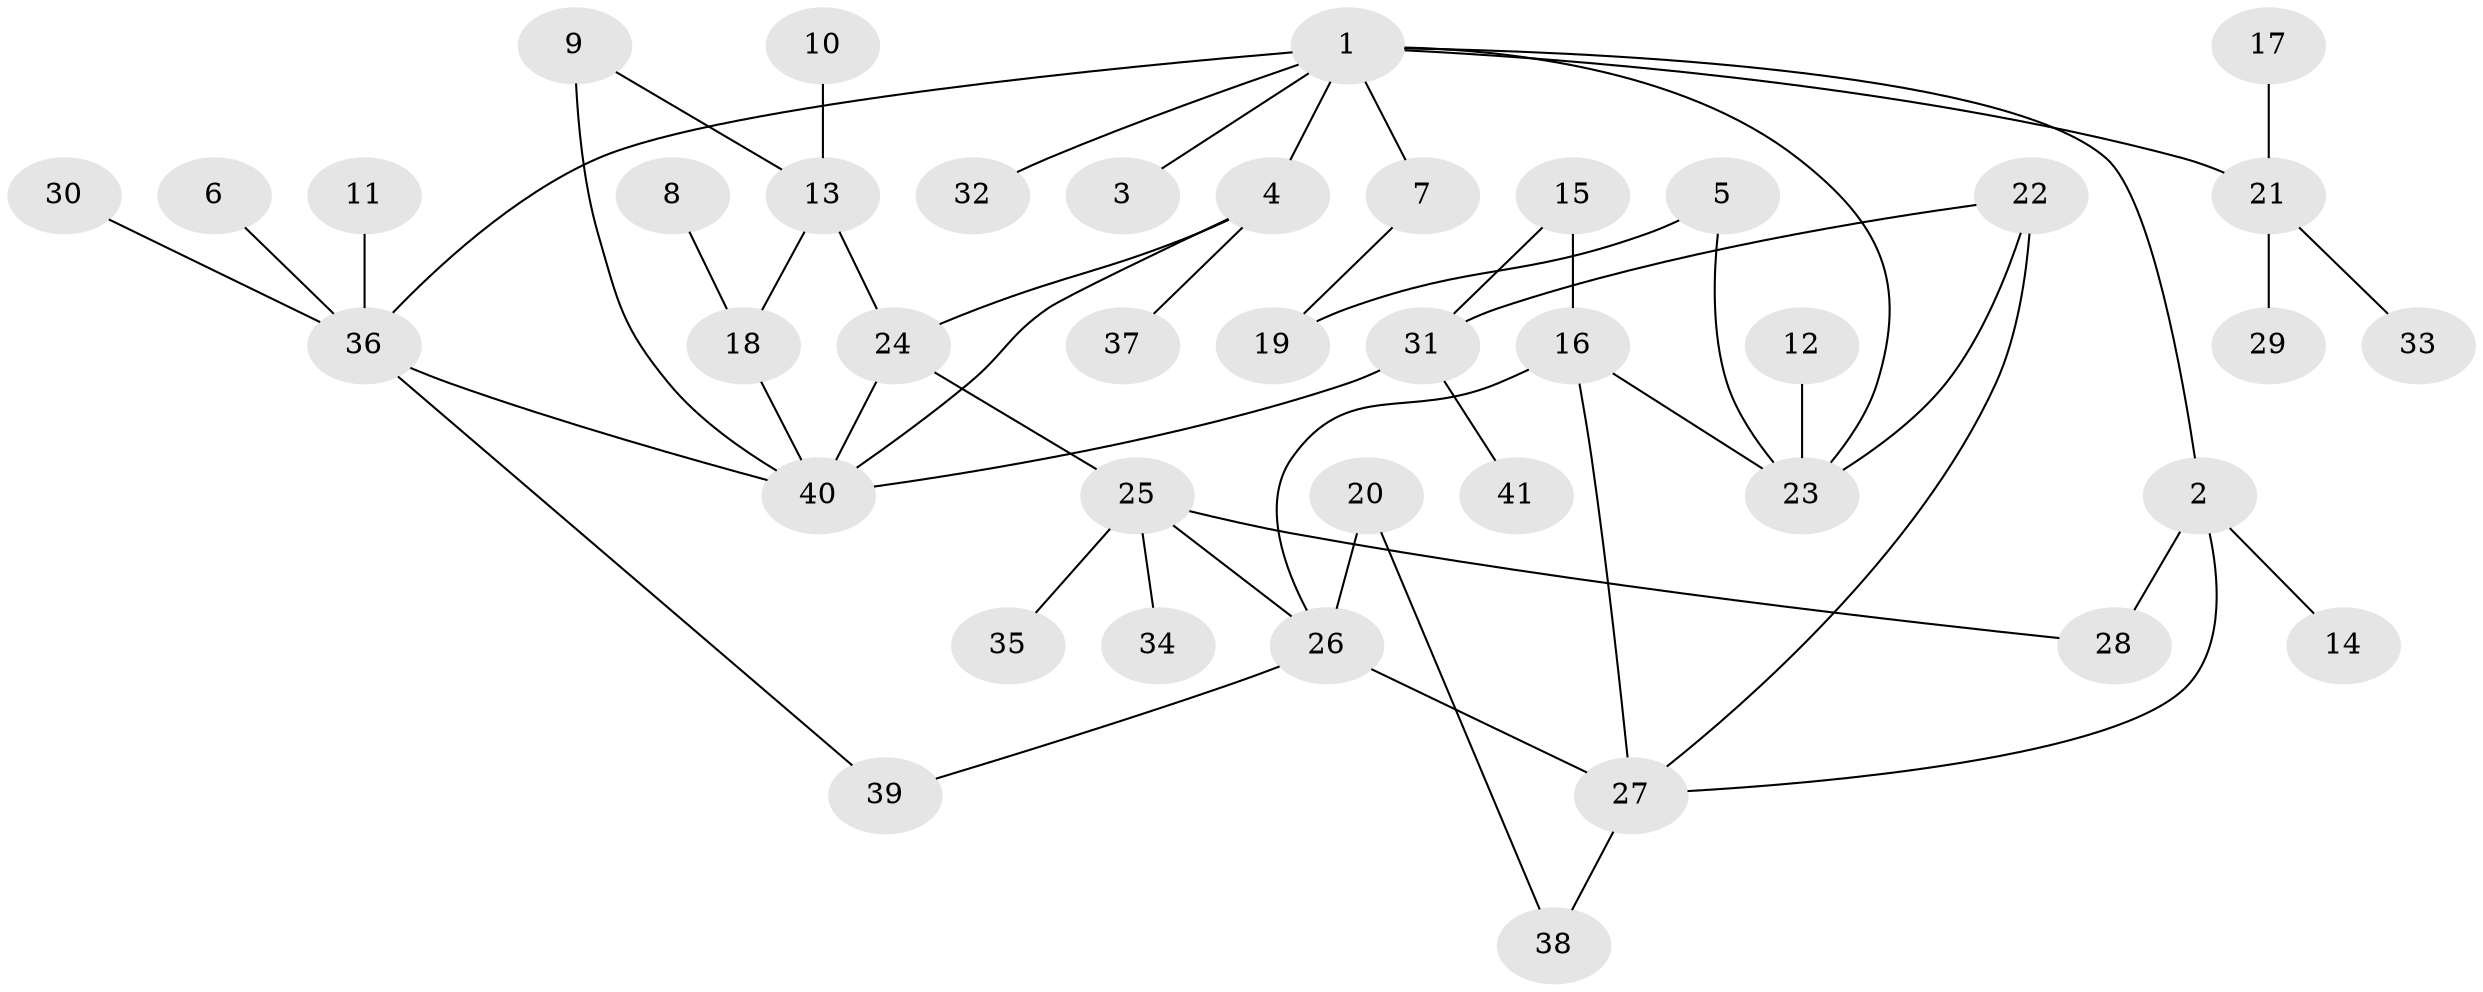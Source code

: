 // original degree distribution, {4: 0.06097560975609756, 5: 0.04878048780487805, 6: 0.036585365853658534, 3: 0.23170731707317074, 1: 0.34146341463414637, 2: 0.2682926829268293, 7: 0.012195121951219513}
// Generated by graph-tools (version 1.1) at 2025/49/03/09/25 03:49:17]
// undirected, 41 vertices, 54 edges
graph export_dot {
graph [start="1"]
  node [color=gray90,style=filled];
  1;
  2;
  3;
  4;
  5;
  6;
  7;
  8;
  9;
  10;
  11;
  12;
  13;
  14;
  15;
  16;
  17;
  18;
  19;
  20;
  21;
  22;
  23;
  24;
  25;
  26;
  27;
  28;
  29;
  30;
  31;
  32;
  33;
  34;
  35;
  36;
  37;
  38;
  39;
  40;
  41;
  1 -- 2 [weight=1.0];
  1 -- 3 [weight=1.0];
  1 -- 4 [weight=1.0];
  1 -- 7 [weight=1.0];
  1 -- 21 [weight=1.0];
  1 -- 23 [weight=1.0];
  1 -- 32 [weight=1.0];
  1 -- 36 [weight=1.0];
  2 -- 14 [weight=1.0];
  2 -- 27 [weight=1.0];
  2 -- 28 [weight=1.0];
  4 -- 24 [weight=1.0];
  4 -- 37 [weight=1.0];
  4 -- 40 [weight=1.0];
  5 -- 19 [weight=1.0];
  5 -- 23 [weight=1.0];
  6 -- 36 [weight=1.0];
  7 -- 19 [weight=1.0];
  8 -- 18 [weight=1.0];
  9 -- 13 [weight=1.0];
  9 -- 40 [weight=1.0];
  10 -- 13 [weight=1.0];
  11 -- 36 [weight=1.0];
  12 -- 23 [weight=1.0];
  13 -- 18 [weight=1.0];
  13 -- 24 [weight=1.0];
  15 -- 16 [weight=1.0];
  15 -- 31 [weight=1.0];
  16 -- 23 [weight=1.0];
  16 -- 26 [weight=1.0];
  16 -- 27 [weight=1.0];
  17 -- 21 [weight=1.0];
  18 -- 40 [weight=1.0];
  20 -- 26 [weight=2.0];
  20 -- 38 [weight=1.0];
  21 -- 29 [weight=1.0];
  21 -- 33 [weight=1.0];
  22 -- 23 [weight=1.0];
  22 -- 27 [weight=1.0];
  22 -- 31 [weight=1.0];
  24 -- 25 [weight=1.0];
  24 -- 40 [weight=1.0];
  25 -- 26 [weight=1.0];
  25 -- 28 [weight=1.0];
  25 -- 34 [weight=1.0];
  25 -- 35 [weight=1.0];
  26 -- 27 [weight=1.0];
  26 -- 39 [weight=1.0];
  27 -- 38 [weight=1.0];
  30 -- 36 [weight=1.0];
  31 -- 40 [weight=1.0];
  31 -- 41 [weight=1.0];
  36 -- 39 [weight=1.0];
  36 -- 40 [weight=1.0];
}
